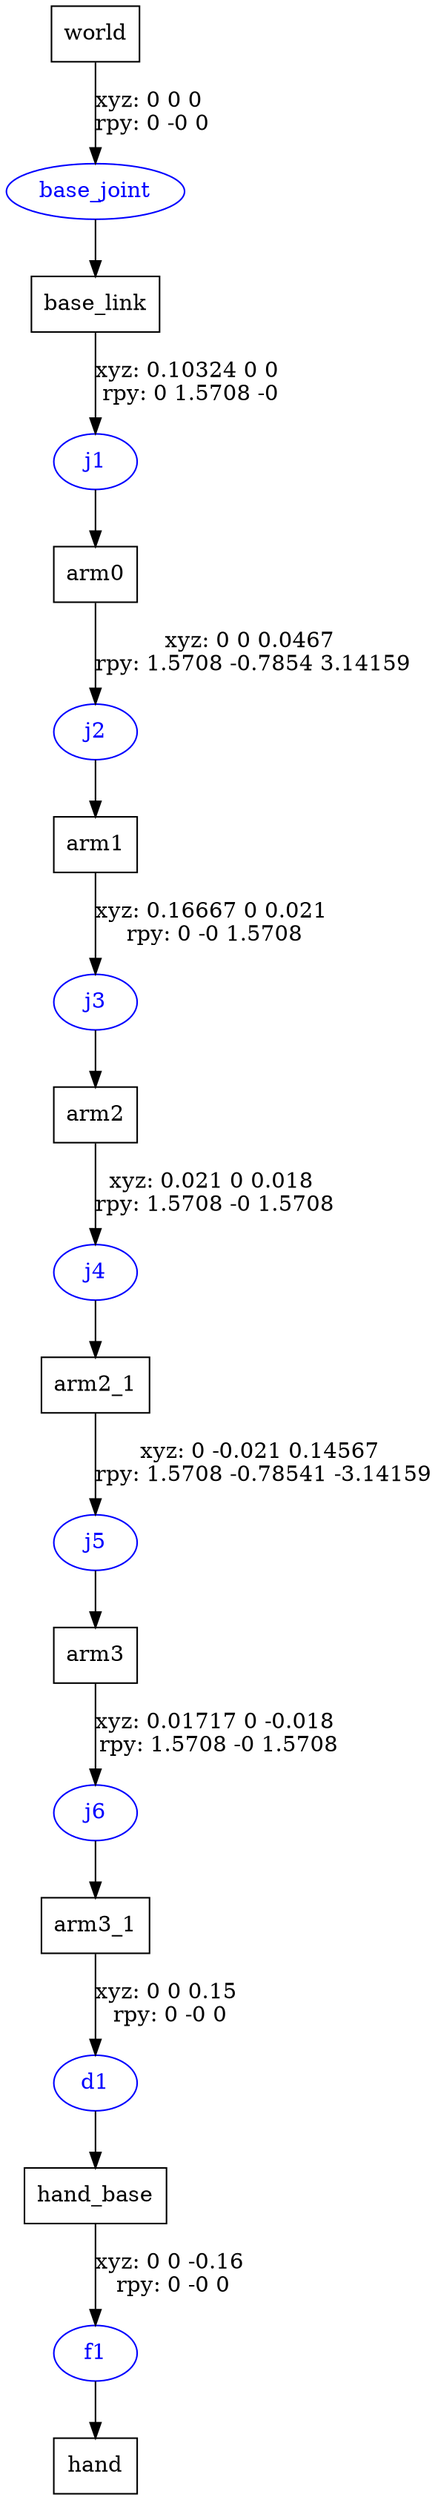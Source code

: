 digraph G {
node [shape=box];
"world" [label="world"];
"base_link" [label="base_link"];
"arm0" [label="arm0"];
"arm1" [label="arm1"];
"arm2" [label="arm2"];
"arm2_1" [label="arm2_1"];
"arm3" [label="arm3"];
"arm3_1" [label="arm3_1"];
"hand_base" [label="hand_base"];
"hand" [label="hand"];
node [shape=ellipse, color=blue, fontcolor=blue];
"world" -> "base_joint" [label="xyz: 0 0 0 \nrpy: 0 -0 0"]
"base_joint" -> "base_link"
"base_link" -> "j1" [label="xyz: 0.10324 0 0 \nrpy: 0 1.5708 -0"]
"j1" -> "arm0"
"arm0" -> "j2" [label="xyz: 0 0 0.0467 \nrpy: 1.5708 -0.7854 3.14159"]
"j2" -> "arm1"
"arm1" -> "j3" [label="xyz: 0.16667 0 0.021 \nrpy: 0 -0 1.5708"]
"j3" -> "arm2"
"arm2" -> "j4" [label="xyz: 0.021 0 0.018 \nrpy: 1.5708 -0 1.5708"]
"j4" -> "arm2_1"
"arm2_1" -> "j5" [label="xyz: 0 -0.021 0.14567 \nrpy: 1.5708 -0.78541 -3.14159"]
"j5" -> "arm3"
"arm3" -> "j6" [label="xyz: 0.01717 0 -0.018 \nrpy: 1.5708 -0 1.5708"]
"j6" -> "arm3_1"
"arm3_1" -> "d1" [label="xyz: 0 0 0.15 \nrpy: 0 -0 0"]
"d1" -> "hand_base"
"hand_base" -> "f1" [label="xyz: 0 0 -0.16 \nrpy: 0 -0 0"]
"f1" -> "hand"
}
